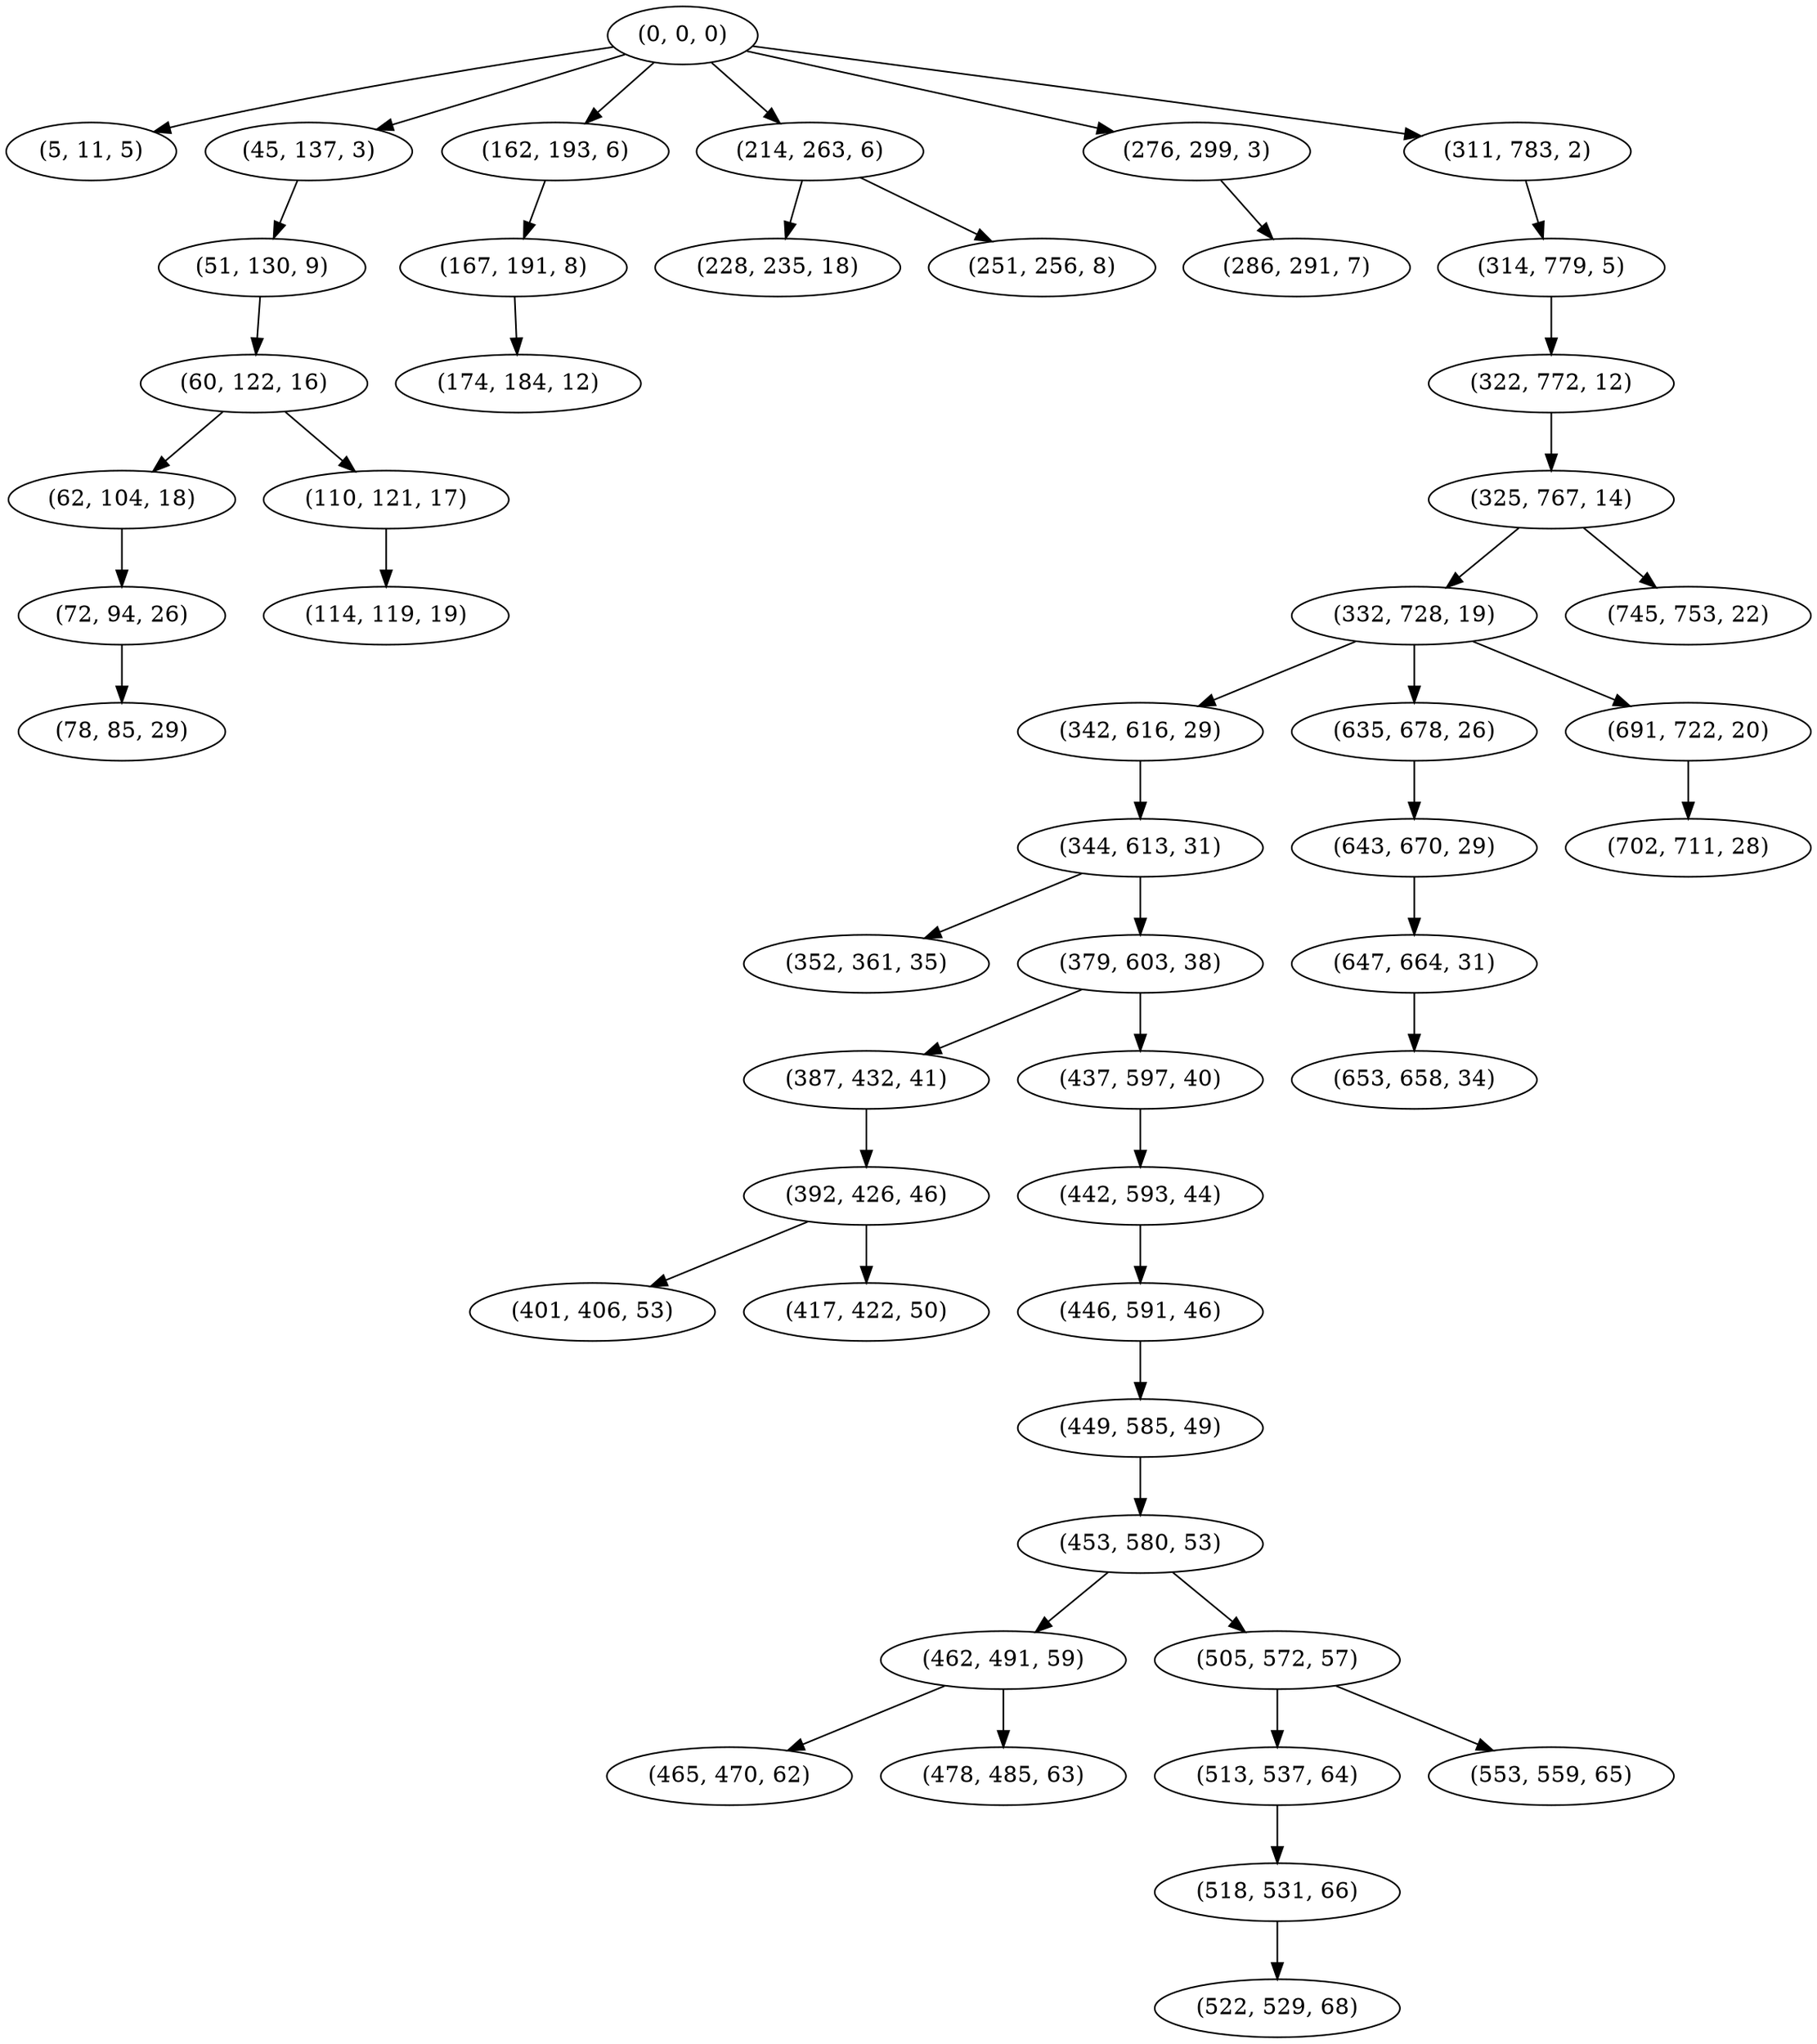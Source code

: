 digraph tree {
    "(0, 0, 0)";
    "(5, 11, 5)";
    "(45, 137, 3)";
    "(51, 130, 9)";
    "(60, 122, 16)";
    "(62, 104, 18)";
    "(72, 94, 26)";
    "(78, 85, 29)";
    "(110, 121, 17)";
    "(114, 119, 19)";
    "(162, 193, 6)";
    "(167, 191, 8)";
    "(174, 184, 12)";
    "(214, 263, 6)";
    "(228, 235, 18)";
    "(251, 256, 8)";
    "(276, 299, 3)";
    "(286, 291, 7)";
    "(311, 783, 2)";
    "(314, 779, 5)";
    "(322, 772, 12)";
    "(325, 767, 14)";
    "(332, 728, 19)";
    "(342, 616, 29)";
    "(344, 613, 31)";
    "(352, 361, 35)";
    "(379, 603, 38)";
    "(387, 432, 41)";
    "(392, 426, 46)";
    "(401, 406, 53)";
    "(417, 422, 50)";
    "(437, 597, 40)";
    "(442, 593, 44)";
    "(446, 591, 46)";
    "(449, 585, 49)";
    "(453, 580, 53)";
    "(462, 491, 59)";
    "(465, 470, 62)";
    "(478, 485, 63)";
    "(505, 572, 57)";
    "(513, 537, 64)";
    "(518, 531, 66)";
    "(522, 529, 68)";
    "(553, 559, 65)";
    "(635, 678, 26)";
    "(643, 670, 29)";
    "(647, 664, 31)";
    "(653, 658, 34)";
    "(691, 722, 20)";
    "(702, 711, 28)";
    "(745, 753, 22)";
    "(0, 0, 0)" -> "(5, 11, 5)";
    "(0, 0, 0)" -> "(45, 137, 3)";
    "(0, 0, 0)" -> "(162, 193, 6)";
    "(0, 0, 0)" -> "(214, 263, 6)";
    "(0, 0, 0)" -> "(276, 299, 3)";
    "(0, 0, 0)" -> "(311, 783, 2)";
    "(45, 137, 3)" -> "(51, 130, 9)";
    "(51, 130, 9)" -> "(60, 122, 16)";
    "(60, 122, 16)" -> "(62, 104, 18)";
    "(60, 122, 16)" -> "(110, 121, 17)";
    "(62, 104, 18)" -> "(72, 94, 26)";
    "(72, 94, 26)" -> "(78, 85, 29)";
    "(110, 121, 17)" -> "(114, 119, 19)";
    "(162, 193, 6)" -> "(167, 191, 8)";
    "(167, 191, 8)" -> "(174, 184, 12)";
    "(214, 263, 6)" -> "(228, 235, 18)";
    "(214, 263, 6)" -> "(251, 256, 8)";
    "(276, 299, 3)" -> "(286, 291, 7)";
    "(311, 783, 2)" -> "(314, 779, 5)";
    "(314, 779, 5)" -> "(322, 772, 12)";
    "(322, 772, 12)" -> "(325, 767, 14)";
    "(325, 767, 14)" -> "(332, 728, 19)";
    "(325, 767, 14)" -> "(745, 753, 22)";
    "(332, 728, 19)" -> "(342, 616, 29)";
    "(332, 728, 19)" -> "(635, 678, 26)";
    "(332, 728, 19)" -> "(691, 722, 20)";
    "(342, 616, 29)" -> "(344, 613, 31)";
    "(344, 613, 31)" -> "(352, 361, 35)";
    "(344, 613, 31)" -> "(379, 603, 38)";
    "(379, 603, 38)" -> "(387, 432, 41)";
    "(379, 603, 38)" -> "(437, 597, 40)";
    "(387, 432, 41)" -> "(392, 426, 46)";
    "(392, 426, 46)" -> "(401, 406, 53)";
    "(392, 426, 46)" -> "(417, 422, 50)";
    "(437, 597, 40)" -> "(442, 593, 44)";
    "(442, 593, 44)" -> "(446, 591, 46)";
    "(446, 591, 46)" -> "(449, 585, 49)";
    "(449, 585, 49)" -> "(453, 580, 53)";
    "(453, 580, 53)" -> "(462, 491, 59)";
    "(453, 580, 53)" -> "(505, 572, 57)";
    "(462, 491, 59)" -> "(465, 470, 62)";
    "(462, 491, 59)" -> "(478, 485, 63)";
    "(505, 572, 57)" -> "(513, 537, 64)";
    "(505, 572, 57)" -> "(553, 559, 65)";
    "(513, 537, 64)" -> "(518, 531, 66)";
    "(518, 531, 66)" -> "(522, 529, 68)";
    "(635, 678, 26)" -> "(643, 670, 29)";
    "(643, 670, 29)" -> "(647, 664, 31)";
    "(647, 664, 31)" -> "(653, 658, 34)";
    "(691, 722, 20)" -> "(702, 711, 28)";
}
